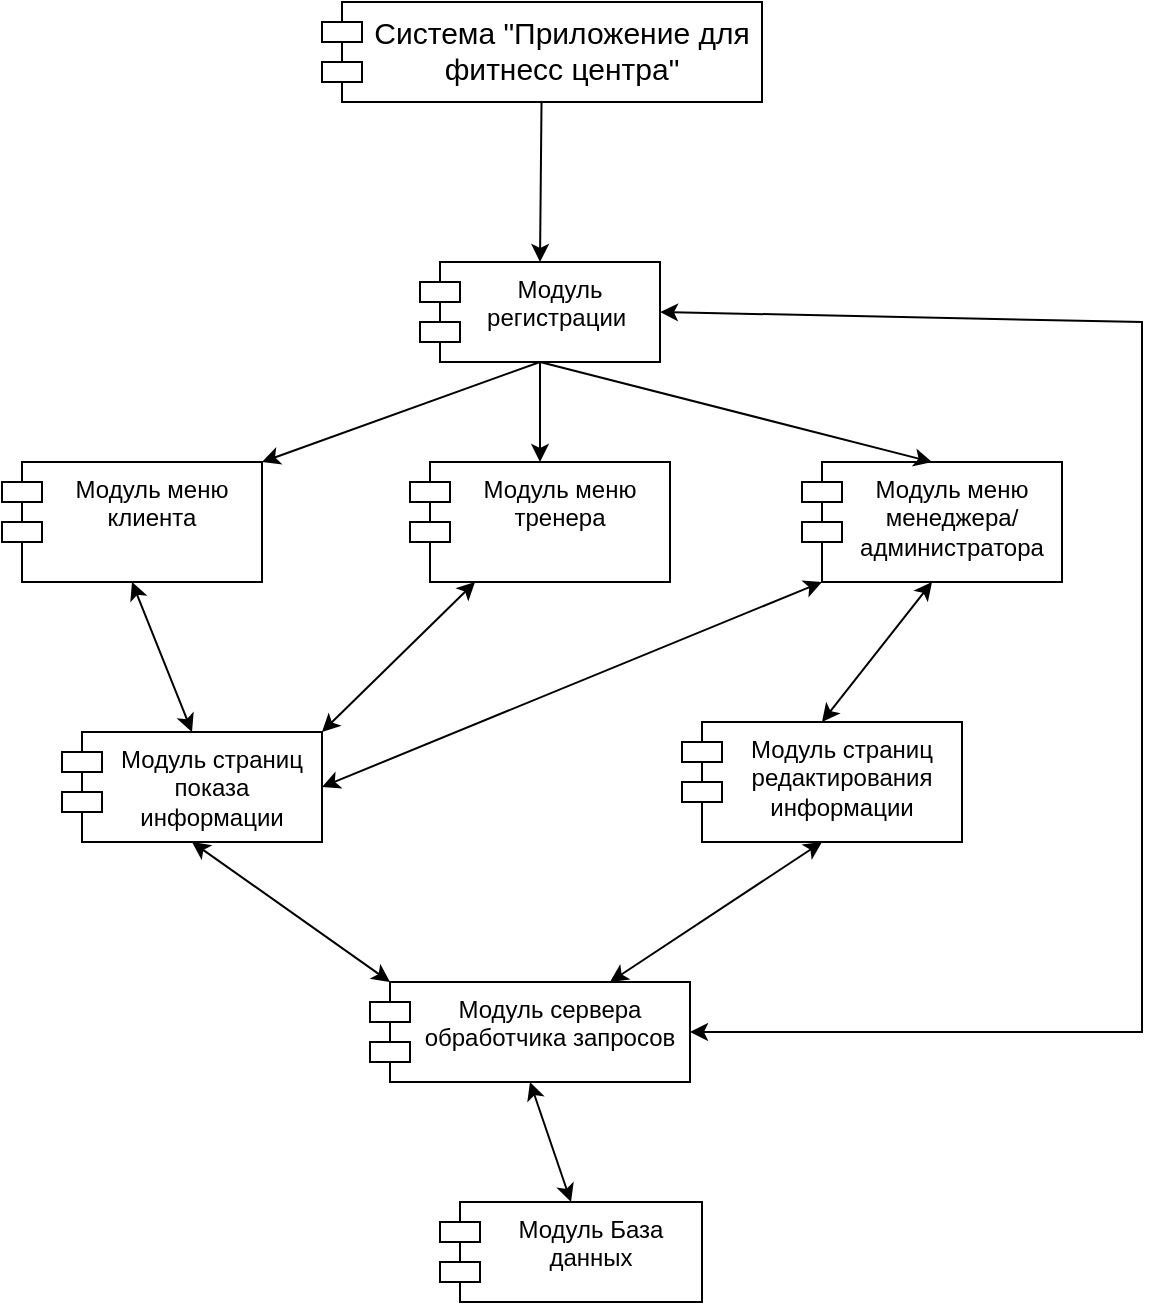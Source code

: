 <mxfile version="24.4.0" type="device">
  <diagram name="Страница — 1" id="sd-F5-19MWhvHhc4MSQb">
    <mxGraphModel dx="1461" dy="606" grid="1" gridSize="10" guides="1" tooltips="1" connect="1" arrows="1" fold="1" page="1" pageScale="1" pageWidth="827" pageHeight="1169" math="0" shadow="0">
      <root>
        <mxCell id="0" />
        <mxCell id="1" parent="0" />
        <mxCell id="IVcf6RZNReNVsXeys-L7-1" value="&lt;font style=&quot;font-size: 15px;&quot;&gt;Система &quot;Приложение для фитнесс центра&quot;&lt;/font&gt;" style="shape=module;align=left;spacingLeft=20;align=center;verticalAlign=top;whiteSpace=wrap;html=1;" vertex="1" parent="1">
          <mxGeometry x="310" y="60" width="220" height="50" as="geometry" />
        </mxCell>
        <mxCell id="IVcf6RZNReNVsXeys-L7-2" value="Модуль регистрации&amp;nbsp;" style="shape=module;align=left;spacingLeft=20;align=center;verticalAlign=top;whiteSpace=wrap;html=1;" vertex="1" parent="1">
          <mxGeometry x="359" y="190" width="120" height="50" as="geometry" />
        </mxCell>
        <mxCell id="IVcf6RZNReNVsXeys-L7-3" value="Модуль меню клиента" style="shape=module;align=left;spacingLeft=20;align=center;verticalAlign=top;whiteSpace=wrap;html=1;" vertex="1" parent="1">
          <mxGeometry x="150" y="290" width="130" height="60" as="geometry" />
        </mxCell>
        <mxCell id="IVcf6RZNReNVsXeys-L7-4" value="Модуль меню тренера" style="shape=module;align=left;spacingLeft=20;align=center;verticalAlign=top;whiteSpace=wrap;html=1;" vertex="1" parent="1">
          <mxGeometry x="354" y="290" width="130" height="60" as="geometry" />
        </mxCell>
        <mxCell id="IVcf6RZNReNVsXeys-L7-5" value="Модуль меню менеджера/администратора" style="shape=module;align=left;spacingLeft=20;align=center;verticalAlign=top;whiteSpace=wrap;html=1;" vertex="1" parent="1">
          <mxGeometry x="550" y="290" width="130" height="60" as="geometry" />
        </mxCell>
        <mxCell id="IVcf6RZNReNVsXeys-L7-6" value="Модуль страниц показа информации" style="shape=module;align=left;spacingLeft=20;align=center;verticalAlign=top;whiteSpace=wrap;html=1;" vertex="1" parent="1">
          <mxGeometry x="180" y="425" width="130" height="55" as="geometry" />
        </mxCell>
        <mxCell id="IVcf6RZNReNVsXeys-L7-7" value="Модуль страниц редактирования информации" style="shape=module;align=left;spacingLeft=20;align=center;verticalAlign=top;whiteSpace=wrap;html=1;" vertex="1" parent="1">
          <mxGeometry x="490" y="420" width="140" height="60" as="geometry" />
        </mxCell>
        <mxCell id="IVcf6RZNReNVsXeys-L7-8" value="Модуль сервера обработчика запросов" style="shape=module;align=left;spacingLeft=20;align=center;verticalAlign=top;whiteSpace=wrap;html=1;" vertex="1" parent="1">
          <mxGeometry x="334" y="550" width="160" height="50" as="geometry" />
        </mxCell>
        <mxCell id="IVcf6RZNReNVsXeys-L7-9" value="Модуль База данных" style="shape=module;align=left;spacingLeft=20;align=center;verticalAlign=top;whiteSpace=wrap;html=1;" vertex="1" parent="1">
          <mxGeometry x="369" y="660" width="131" height="50" as="geometry" />
        </mxCell>
        <mxCell id="IVcf6RZNReNVsXeys-L7-10" value="" style="endArrow=classic;html=1;rounded=0;entryX=0.5;entryY=0;entryDx=0;entryDy=0;" edge="1" parent="1" source="IVcf6RZNReNVsXeys-L7-1" target="IVcf6RZNReNVsXeys-L7-2">
          <mxGeometry width="50" height="50" relative="1" as="geometry">
            <mxPoint x="420" y="160" as="sourcePoint" />
            <mxPoint x="420" y="180.711" as="targetPoint" />
          </mxGeometry>
        </mxCell>
        <mxCell id="IVcf6RZNReNVsXeys-L7-11" value="" style="endArrow=classic;html=1;rounded=0;entryX=1;entryY=0;entryDx=0;entryDy=0;exitX=0.5;exitY=1;exitDx=0;exitDy=0;" edge="1" parent="1" source="IVcf6RZNReNVsXeys-L7-2" target="IVcf6RZNReNVsXeys-L7-3">
          <mxGeometry width="50" height="50" relative="1" as="geometry">
            <mxPoint x="430" y="120" as="sourcePoint" />
            <mxPoint x="429" y="200" as="targetPoint" />
          </mxGeometry>
        </mxCell>
        <mxCell id="IVcf6RZNReNVsXeys-L7-12" value="" style="endArrow=classic;html=1;rounded=0;entryX=0.5;entryY=0;entryDx=0;entryDy=0;exitX=0.5;exitY=1;exitDx=0;exitDy=0;" edge="1" parent="1" source="IVcf6RZNReNVsXeys-L7-2" target="IVcf6RZNReNVsXeys-L7-4">
          <mxGeometry width="50" height="50" relative="1" as="geometry">
            <mxPoint x="429" y="250" as="sourcePoint" />
            <mxPoint x="290" y="300" as="targetPoint" />
          </mxGeometry>
        </mxCell>
        <mxCell id="IVcf6RZNReNVsXeys-L7-13" value="" style="endArrow=classic;html=1;rounded=0;entryX=0.5;entryY=0;entryDx=0;entryDy=0;exitX=0.5;exitY=1;exitDx=0;exitDy=0;" edge="1" parent="1" source="IVcf6RZNReNVsXeys-L7-2" target="IVcf6RZNReNVsXeys-L7-5">
          <mxGeometry width="50" height="50" relative="1" as="geometry">
            <mxPoint x="429" y="250" as="sourcePoint" />
            <mxPoint x="429" y="300" as="targetPoint" />
          </mxGeometry>
        </mxCell>
        <mxCell id="IVcf6RZNReNVsXeys-L7-14" value="" style="endArrow=classic;startArrow=classic;html=1;rounded=0;entryX=0.25;entryY=1;entryDx=0;entryDy=0;exitX=1;exitY=0;exitDx=0;exitDy=0;" edge="1" parent="1" source="IVcf6RZNReNVsXeys-L7-6" target="IVcf6RZNReNVsXeys-L7-4">
          <mxGeometry width="50" height="50" relative="1" as="geometry">
            <mxPoint x="370" y="440" as="sourcePoint" />
            <mxPoint x="420" y="390" as="targetPoint" />
          </mxGeometry>
        </mxCell>
        <mxCell id="IVcf6RZNReNVsXeys-L7-15" value="" style="endArrow=classic;startArrow=classic;html=1;rounded=0;entryX=0.5;entryY=1;entryDx=0;entryDy=0;exitX=0.5;exitY=0;exitDx=0;exitDy=0;" edge="1" parent="1" source="IVcf6RZNReNVsXeys-L7-6" target="IVcf6RZNReNVsXeys-L7-3">
          <mxGeometry width="50" height="50" relative="1" as="geometry">
            <mxPoint x="320" y="435" as="sourcePoint" />
            <mxPoint x="397" y="360" as="targetPoint" />
          </mxGeometry>
        </mxCell>
        <mxCell id="IVcf6RZNReNVsXeys-L7-16" value="" style="endArrow=classic;startArrow=classic;html=1;rounded=0;entryX=0;entryY=1;entryDx=10;entryDy=0;exitX=1;exitY=0.5;exitDx=0;exitDy=0;entryPerimeter=0;" edge="1" parent="1" source="IVcf6RZNReNVsXeys-L7-6" target="IVcf6RZNReNVsXeys-L7-5">
          <mxGeometry width="50" height="50" relative="1" as="geometry">
            <mxPoint x="255" y="435" as="sourcePoint" />
            <mxPoint x="225" y="360" as="targetPoint" />
          </mxGeometry>
        </mxCell>
        <mxCell id="IVcf6RZNReNVsXeys-L7-17" value="" style="endArrow=classic;startArrow=classic;html=1;rounded=0;entryX=0.5;entryY=1;entryDx=0;entryDy=0;exitX=0.5;exitY=0;exitDx=0;exitDy=0;" edge="1" parent="1" source="IVcf6RZNReNVsXeys-L7-7" target="IVcf6RZNReNVsXeys-L7-5">
          <mxGeometry width="50" height="50" relative="1" as="geometry">
            <mxPoint x="320" y="463" as="sourcePoint" />
            <mxPoint x="570" y="360" as="targetPoint" />
          </mxGeometry>
        </mxCell>
        <mxCell id="IVcf6RZNReNVsXeys-L7-18" value="" style="endArrow=classic;startArrow=classic;html=1;rounded=0;entryX=0.5;entryY=1;entryDx=0;entryDy=0;exitX=0.75;exitY=0;exitDx=0;exitDy=0;" edge="1" parent="1" source="IVcf6RZNReNVsXeys-L7-8" target="IVcf6RZNReNVsXeys-L7-7">
          <mxGeometry width="50" height="50" relative="1" as="geometry">
            <mxPoint x="570" y="430" as="sourcePoint" />
            <mxPoint x="625" y="360" as="targetPoint" />
          </mxGeometry>
        </mxCell>
        <mxCell id="IVcf6RZNReNVsXeys-L7-19" value="" style="endArrow=classic;startArrow=classic;html=1;rounded=0;entryX=0.5;entryY=1;entryDx=0;entryDy=0;exitX=0;exitY=0;exitDx=10;exitDy=0;exitPerimeter=0;" edge="1" parent="1" source="IVcf6RZNReNVsXeys-L7-8" target="IVcf6RZNReNVsXeys-L7-6">
          <mxGeometry width="50" height="50" relative="1" as="geometry">
            <mxPoint x="464" y="560" as="sourcePoint" />
            <mxPoint x="570" y="490" as="targetPoint" />
          </mxGeometry>
        </mxCell>
        <mxCell id="IVcf6RZNReNVsXeys-L7-20" value="" style="endArrow=classic;startArrow=classic;html=1;rounded=0;entryX=0.5;entryY=0;entryDx=0;entryDy=0;exitX=0.5;exitY=1;exitDx=0;exitDy=0;" edge="1" parent="1" source="IVcf6RZNReNVsXeys-L7-8" target="IVcf6RZNReNVsXeys-L7-9">
          <mxGeometry width="50" height="50" relative="1" as="geometry">
            <mxPoint x="474" y="570" as="sourcePoint" />
            <mxPoint x="580" y="500" as="targetPoint" />
          </mxGeometry>
        </mxCell>
        <mxCell id="IVcf6RZNReNVsXeys-L7-21" value="" style="endArrow=classic;startArrow=classic;html=1;rounded=0;entryX=1;entryY=0.5;entryDx=0;entryDy=0;exitX=1;exitY=0.5;exitDx=0;exitDy=0;" edge="1" parent="1" source="IVcf6RZNReNVsXeys-L7-8" target="IVcf6RZNReNVsXeys-L7-2">
          <mxGeometry width="50" height="50" relative="1" as="geometry">
            <mxPoint x="484" y="580" as="sourcePoint" />
            <mxPoint x="590" y="510" as="targetPoint" />
            <Array as="points">
              <mxPoint x="720" y="575" />
              <mxPoint x="720" y="220" />
            </Array>
          </mxGeometry>
        </mxCell>
      </root>
    </mxGraphModel>
  </diagram>
</mxfile>
